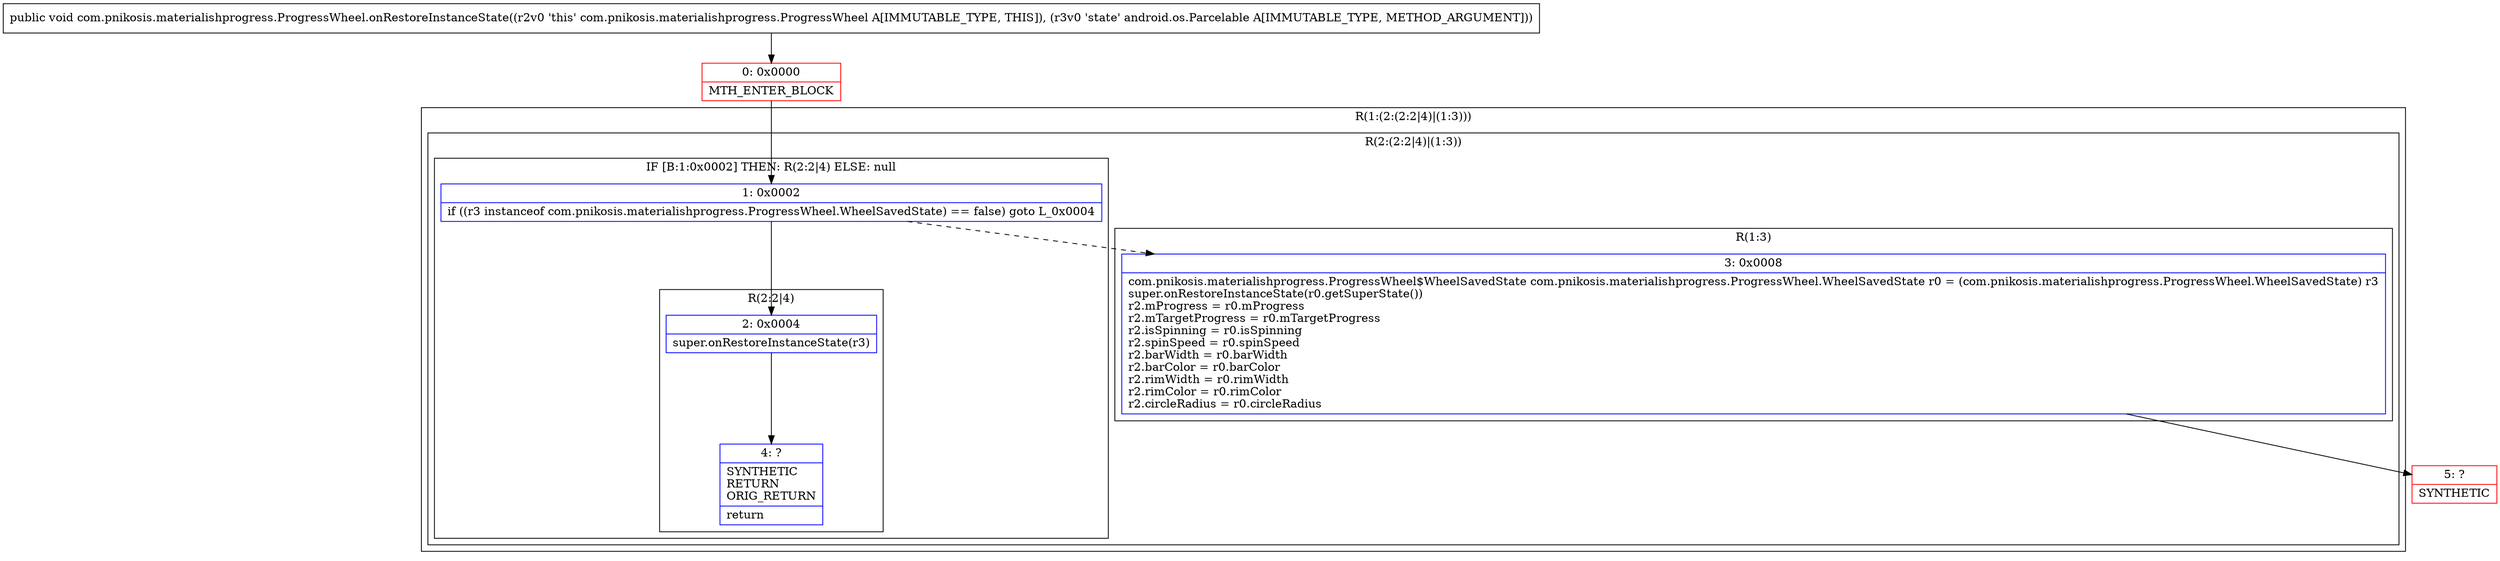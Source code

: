digraph "CFG forcom.pnikosis.materialishprogress.ProgressWheel.onRestoreInstanceState(Landroid\/os\/Parcelable;)V" {
subgraph cluster_Region_2107220870 {
label = "R(1:(2:(2:2|4)|(1:3)))";
node [shape=record,color=blue];
subgraph cluster_Region_610484770 {
label = "R(2:(2:2|4)|(1:3))";
node [shape=record,color=blue];
subgraph cluster_IfRegion_903386279 {
label = "IF [B:1:0x0002] THEN: R(2:2|4) ELSE: null";
node [shape=record,color=blue];
Node_1 [shape=record,label="{1\:\ 0x0002|if ((r3 instanceof com.pnikosis.materialishprogress.ProgressWheel.WheelSavedState) == false) goto L_0x0004\l}"];
subgraph cluster_Region_479793411 {
label = "R(2:2|4)";
node [shape=record,color=blue];
Node_2 [shape=record,label="{2\:\ 0x0004|super.onRestoreInstanceState(r3)\l}"];
Node_4 [shape=record,label="{4\:\ ?|SYNTHETIC\lRETURN\lORIG_RETURN\l|return\l}"];
}
}
subgraph cluster_Region_1187575671 {
label = "R(1:3)";
node [shape=record,color=blue];
Node_3 [shape=record,label="{3\:\ 0x0008|com.pnikosis.materialishprogress.ProgressWheel$WheelSavedState com.pnikosis.materialishprogress.ProgressWheel.WheelSavedState r0 = (com.pnikosis.materialishprogress.ProgressWheel.WheelSavedState) r3\lsuper.onRestoreInstanceState(r0.getSuperState())\lr2.mProgress = r0.mProgress\lr2.mTargetProgress = r0.mTargetProgress\lr2.isSpinning = r0.isSpinning\lr2.spinSpeed = r0.spinSpeed\lr2.barWidth = r0.barWidth\lr2.barColor = r0.barColor\lr2.rimWidth = r0.rimWidth\lr2.rimColor = r0.rimColor\lr2.circleRadius = r0.circleRadius\l}"];
}
}
}
Node_0 [shape=record,color=red,label="{0\:\ 0x0000|MTH_ENTER_BLOCK\l}"];
Node_5 [shape=record,color=red,label="{5\:\ ?|SYNTHETIC\l}"];
MethodNode[shape=record,label="{public void com.pnikosis.materialishprogress.ProgressWheel.onRestoreInstanceState((r2v0 'this' com.pnikosis.materialishprogress.ProgressWheel A[IMMUTABLE_TYPE, THIS]), (r3v0 'state' android.os.Parcelable A[IMMUTABLE_TYPE, METHOD_ARGUMENT])) }"];
MethodNode -> Node_0;
Node_1 -> Node_2;
Node_1 -> Node_3[style=dashed];
Node_2 -> Node_4;
Node_3 -> Node_5;
Node_0 -> Node_1;
}

